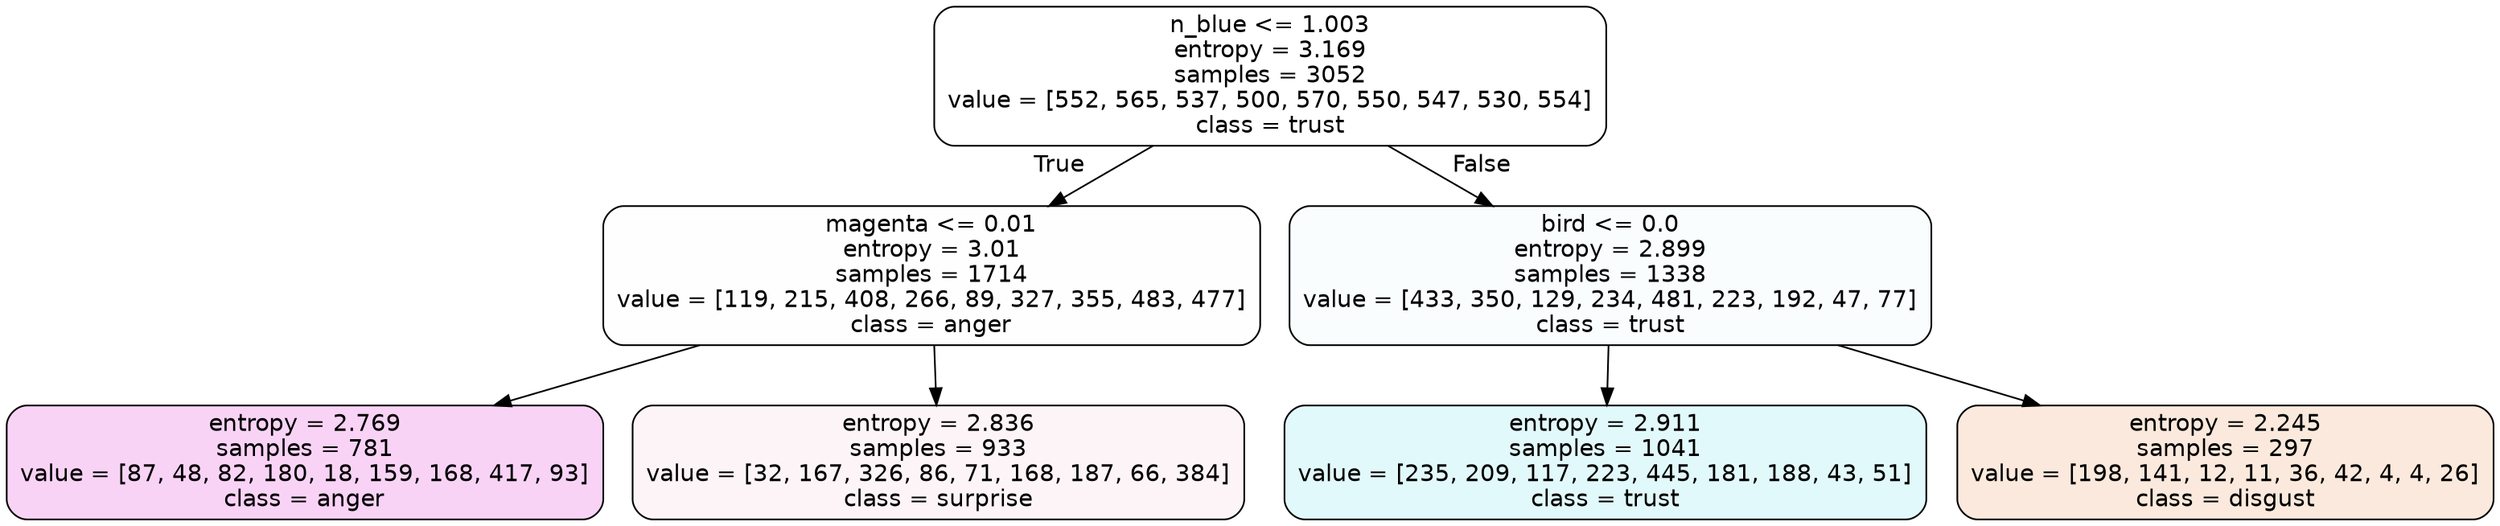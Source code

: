 digraph Tree {
node [shape=box, style="filled, rounded", color="black", fontname=helvetica] ;
edge [fontname=helvetica] ;
0 [label="n_blue <= 1.003\nentropy = 3.169\nsamples = 3052\nvalue = [552, 565, 537, 500, 570, 550, 547, 530, 554]\nclass = trust", fillcolor="#39d7e500"] ;
1 [label="magenta <= 0.01\nentropy = 3.01\nsamples = 1714\nvalue = [119, 215, 408, 266, 89, 327, 355, 483, 477]\nclass = anger", fillcolor="#e539d701"] ;
0 -> 1 [labeldistance=2.5, labelangle=45, headlabel="True"] ;
2 [label="entropy = 2.769\nsamples = 781\nvalue = [87, 48, 82, 180, 18, 159, 168, 417, 93]\nclass = anger", fillcolor="#e539d738"] ;
1 -> 2 ;
3 [label="entropy = 2.836\nsamples = 933\nvalue = [32, 167, 326, 86, 71, 168, 187, 66, 384]\nclass = surprise", fillcolor="#e539640d"] ;
1 -> 3 ;
4 [label="bird <= 0.0\nentropy = 2.899\nsamples = 1338\nvalue = [433, 350, 129, 234, 481, 223, 192, 47, 77]\nclass = trust", fillcolor="#39d7e507"] ;
0 -> 4 [labeldistance=2.5, labelangle=-45, headlabel="False"] ;
5 [label="entropy = 2.911\nsamples = 1041\nvalue = [235, 209, 117, 223, 445, 181, 188, 43, 51]\nclass = trust", fillcolor="#39d7e525"] ;
4 -> 5 ;
6 [label="entropy = 2.245\nsamples = 297\nvalue = [198, 141, 12, 11, 36, 42, 4, 4, 26]\nclass = disgust", fillcolor="#e581392c"] ;
4 -> 6 ;
}